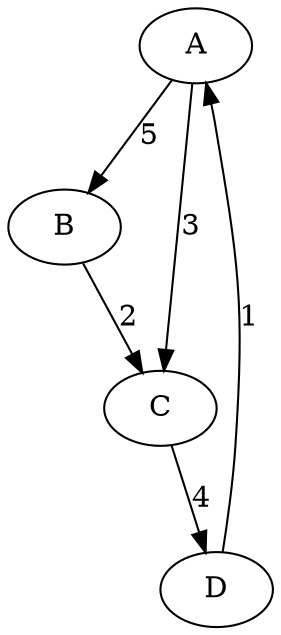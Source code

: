 digraph G {
    A;
    B;
    C;
    D;
    A -> B [label="5"];
    A -> C [label="3"];
    B -> C [label="2"];
    C -> D [label="4"];
    D -> A [label="1"];
}
